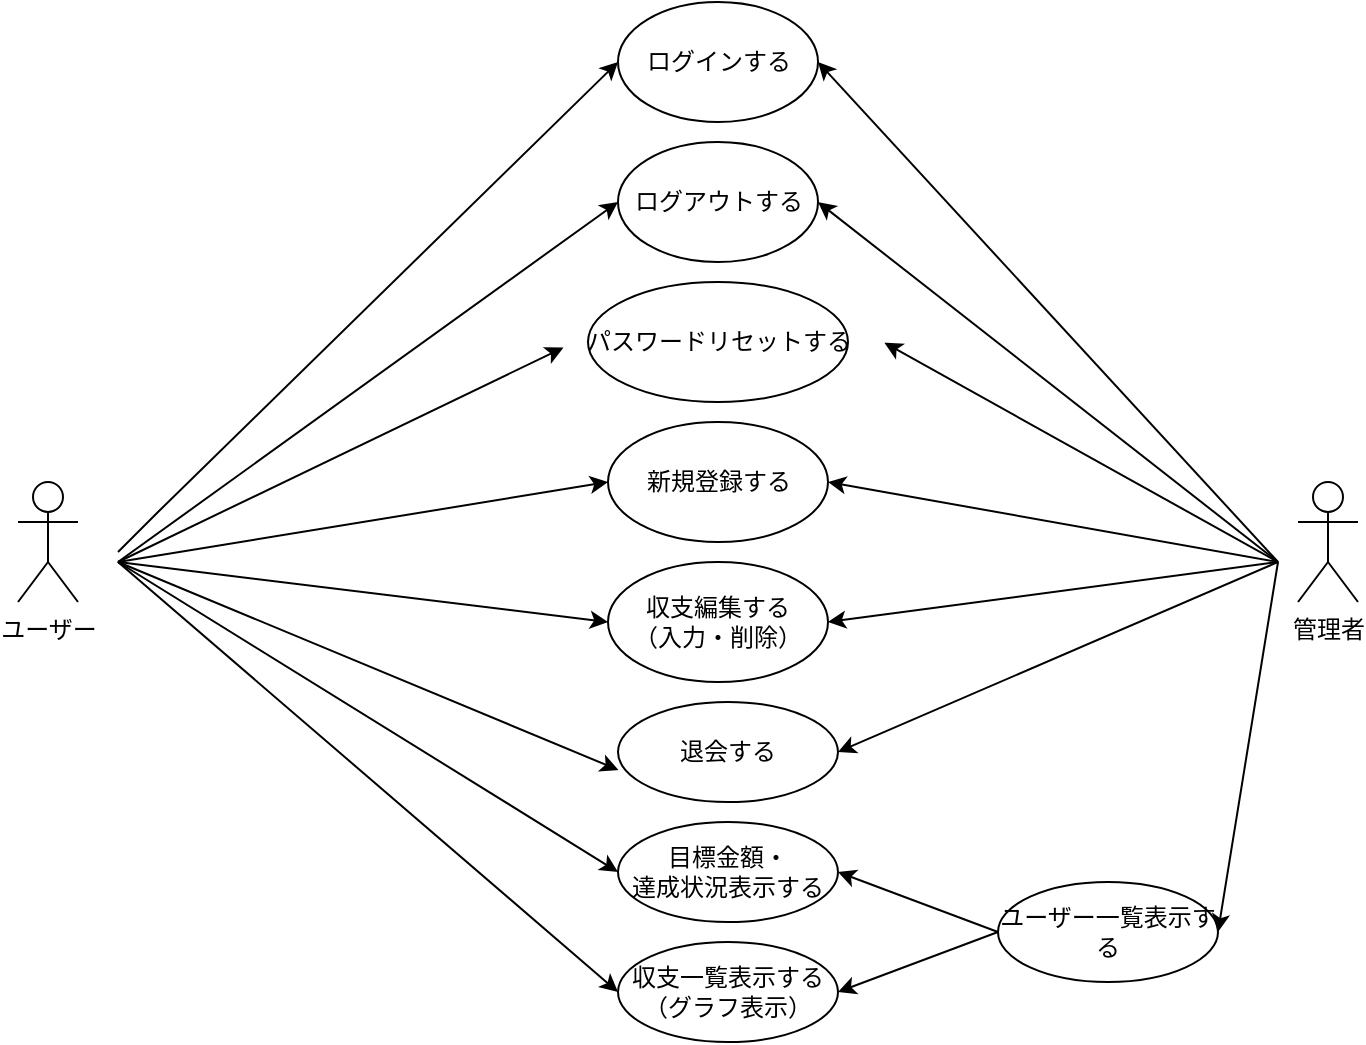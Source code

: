 <mxfile version="27.0.6">
  <diagram name="ページ1" id="awKE1UMGdxs6jAsw6-Rr">
    <mxGraphModel grid="1" page="1" gridSize="10" guides="1" tooltips="1" connect="1" arrows="1" fold="1" pageScale="1" pageWidth="827" pageHeight="1169" math="0" shadow="0">
      <root>
        <mxCell id="0" />
        <mxCell id="1" parent="0" />
        <mxCell id="WoTdFIvGoWuvpCkUA2eD-1" value="ユーザー" style="shape=umlActor;verticalLabelPosition=bottom;verticalAlign=top;html=1;outlineConnect=0;" vertex="1" parent="1">
          <mxGeometry x="50" y="250" width="30" height="60" as="geometry" />
        </mxCell>
        <mxCell id="WoTdFIvGoWuvpCkUA2eD-2" value="管理者" style="shape=umlActor;verticalLabelPosition=bottom;verticalAlign=top;html=1;outlineConnect=0;" vertex="1" parent="1">
          <mxGeometry x="690" y="250" width="30" height="60" as="geometry" />
        </mxCell>
        <mxCell id="WoTdFIvGoWuvpCkUA2eD-3" value="" style="ellipse;whiteSpace=wrap;html=1;" vertex="1" parent="1">
          <mxGeometry x="350" y="10" width="100" height="60" as="geometry" />
        </mxCell>
        <mxCell id="WoTdFIvGoWuvpCkUA2eD-4" value="" style="ellipse;whiteSpace=wrap;html=1;" vertex="1" parent="1">
          <mxGeometry x="350" y="80" width="100" height="60" as="geometry" />
        </mxCell>
        <mxCell id="WoTdFIvGoWuvpCkUA2eD-5" value="" style="ellipse;whiteSpace=wrap;html=1;" vertex="1" parent="1">
          <mxGeometry x="335" y="150" width="130" height="60" as="geometry" />
        </mxCell>
        <mxCell id="WoTdFIvGoWuvpCkUA2eD-6" value="" style="ellipse;whiteSpace=wrap;html=1;" vertex="1" parent="1">
          <mxGeometry x="345" y="220" width="110" height="60" as="geometry" />
        </mxCell>
        <mxCell id="WoTdFIvGoWuvpCkUA2eD-7" value="収支編集する&lt;div&gt;（入力・削除）&lt;/div&gt;" style="ellipse;whiteSpace=wrap;html=1;" vertex="1" parent="1">
          <mxGeometry x="345" y="290" width="110" height="60" as="geometry" />
        </mxCell>
        <mxCell id="WoTdFIvGoWuvpCkUA2eD-8" style="edgeStyle=orthogonalEdgeStyle;rounded=0;orthogonalLoop=1;jettySize=auto;html=1;exitX=0.5;exitY=1;exitDx=0;exitDy=0;" edge="1" parent="1" source="WoTdFIvGoWuvpCkUA2eD-4" target="WoTdFIvGoWuvpCkUA2eD-4">
          <mxGeometry relative="1" as="geometry" />
        </mxCell>
        <mxCell id="XMnFgntaKjzUBgVNBEmI-1" value="ログインする" style="text;html=1;align=center;verticalAlign=middle;resizable=0;points=[];autosize=1;strokeColor=none;fillColor=none;" vertex="1" parent="1">
          <mxGeometry x="350" y="25" width="100" height="30" as="geometry" />
        </mxCell>
        <mxCell id="XMnFgntaKjzUBgVNBEmI-2" value="ログアウトする" style="text;html=1;align=center;verticalAlign=middle;resizable=0;points=[];autosize=1;strokeColor=none;fillColor=none;" vertex="1" parent="1">
          <mxGeometry x="345" y="95" width="110" height="30" as="geometry" />
        </mxCell>
        <mxCell id="XMnFgntaKjzUBgVNBEmI-3" value="新規登録する" style="text;html=1;align=center;verticalAlign=middle;resizable=0;points=[];autosize=1;strokeColor=none;fillColor=none;" vertex="1" parent="1">
          <mxGeometry x="350" y="235" width="100" height="30" as="geometry" />
        </mxCell>
        <mxCell id="XMnFgntaKjzUBgVNBEmI-4" value="パスワードリセットする" style="text;html=1;align=center;verticalAlign=middle;resizable=0;points=[];autosize=1;strokeColor=none;fillColor=none;" vertex="1" parent="1">
          <mxGeometry x="320" y="165" width="160" height="30" as="geometry" />
        </mxCell>
        <mxCell id="umVpwB8pKI1dElh54bwU-1" value="収支一覧表示する&lt;div&gt;（グラフ表示）&lt;/div&gt;" style="ellipse;whiteSpace=wrap;html=1;" vertex="1" parent="1">
          <mxGeometry x="350" y="480" width="110" height="50" as="geometry" />
        </mxCell>
        <mxCell id="umVpwB8pKI1dElh54bwU-2" value="退会する" style="ellipse;whiteSpace=wrap;html=1;" vertex="1" parent="1">
          <mxGeometry x="350" y="360" width="110" height="50" as="geometry" />
        </mxCell>
        <mxCell id="umVpwB8pKI1dElh54bwU-3" value="目標金額・&lt;div&gt;達成状況表示する&lt;/div&gt;" style="ellipse;whiteSpace=wrap;html=1;" vertex="1" parent="1">
          <mxGeometry x="350" y="420" width="110" height="50" as="geometry" />
        </mxCell>
        <mxCell id="umVpwB8pKI1dElh54bwU-4" value="ユーザー一覧表示する" style="ellipse;whiteSpace=wrap;html=1;" vertex="1" parent="1">
          <mxGeometry x="540" y="450" width="110" height="50" as="geometry" />
        </mxCell>
        <mxCell id="umVpwB8pKI1dElh54bwU-5" value="" style="endArrow=classic;html=1;rounded=0;entryX=0;entryY=0.5;entryDx=0;entryDy=0;" edge="1" parent="1" target="WoTdFIvGoWuvpCkUA2eD-3">
          <mxGeometry width="50" height="50" relative="1" as="geometry">
            <mxPoint x="100" y="285" as="sourcePoint" />
            <mxPoint x="150" y="235" as="targetPoint" />
            <Array as="points">
              <mxPoint x="110" y="275" />
              <mxPoint x="120" y="265" />
            </Array>
          </mxGeometry>
        </mxCell>
        <mxCell id="umVpwB8pKI1dElh54bwU-6" value="" style="endArrow=classic;html=1;rounded=0;entryX=0;entryY=0.5;entryDx=0;entryDy=0;" edge="1" parent="1" target="WoTdFIvGoWuvpCkUA2eD-4">
          <mxGeometry width="50" height="50" relative="1" as="geometry">
            <mxPoint x="100" y="290" as="sourcePoint" />
            <mxPoint x="250" y="280" as="targetPoint" />
          </mxGeometry>
        </mxCell>
        <mxCell id="umVpwB8pKI1dElh54bwU-7" value="" style="endArrow=classic;html=1;rounded=0;entryX=0.017;entryY=0.593;entryDx=0;entryDy=0;entryPerimeter=0;" edge="1" parent="1" target="XMnFgntaKjzUBgVNBEmI-4">
          <mxGeometry width="50" height="50" relative="1" as="geometry">
            <mxPoint x="100" y="290" as="sourcePoint" />
            <mxPoint x="320" y="190" as="targetPoint" />
          </mxGeometry>
        </mxCell>
        <mxCell id="umVpwB8pKI1dElh54bwU-8" value="" style="endArrow=classic;html=1;rounded=0;entryX=0;entryY=0.5;entryDx=0;entryDy=0;" edge="1" parent="1" target="WoTdFIvGoWuvpCkUA2eD-6">
          <mxGeometry width="50" height="50" relative="1" as="geometry">
            <mxPoint x="100" y="290" as="sourcePoint" />
            <mxPoint x="250" y="280" as="targetPoint" />
          </mxGeometry>
        </mxCell>
        <mxCell id="umVpwB8pKI1dElh54bwU-10" value="" style="endArrow=classic;html=1;rounded=0;entryX=0;entryY=0.5;entryDx=0;entryDy=0;" edge="1" parent="1" target="WoTdFIvGoWuvpCkUA2eD-7">
          <mxGeometry width="50" height="50" relative="1" as="geometry">
            <mxPoint x="100" y="290" as="sourcePoint" />
            <mxPoint x="250" y="280" as="targetPoint" />
          </mxGeometry>
        </mxCell>
        <mxCell id="umVpwB8pKI1dElh54bwU-11" value="" style="endArrow=classic;html=1;rounded=0;entryX=0;entryY=0.5;entryDx=0;entryDy=0;" edge="1" parent="1" target="umVpwB8pKI1dElh54bwU-1">
          <mxGeometry width="50" height="50" relative="1" as="geometry">
            <mxPoint x="100" y="290" as="sourcePoint" />
            <mxPoint x="250" y="280" as="targetPoint" />
          </mxGeometry>
        </mxCell>
        <mxCell id="umVpwB8pKI1dElh54bwU-12" value="" style="endArrow=classic;html=1;rounded=0;entryX=0;entryY=0.5;entryDx=0;entryDy=0;" edge="1" parent="1" target="umVpwB8pKI1dElh54bwU-3">
          <mxGeometry width="50" height="50" relative="1" as="geometry">
            <mxPoint x="100" y="290" as="sourcePoint" />
            <mxPoint x="250" y="280" as="targetPoint" />
          </mxGeometry>
        </mxCell>
        <mxCell id="umVpwB8pKI1dElh54bwU-13" value="" style="endArrow=classic;html=1;rounded=0;entryX=0.002;entryY=0.68;entryDx=0;entryDy=0;entryPerimeter=0;" edge="1" parent="1" target="umVpwB8pKI1dElh54bwU-2">
          <mxGeometry width="50" height="50" relative="1" as="geometry">
            <mxPoint x="100" y="290" as="sourcePoint" />
            <mxPoint x="250" y="280" as="targetPoint" />
          </mxGeometry>
        </mxCell>
        <mxCell id="umVpwB8pKI1dElh54bwU-14" value="" style="endArrow=classic;html=1;rounded=0;entryX=1;entryY=0.5;entryDx=0;entryDy=0;" edge="1" parent="1" target="WoTdFIvGoWuvpCkUA2eD-3">
          <mxGeometry width="50" height="50" relative="1" as="geometry">
            <mxPoint x="680" y="290" as="sourcePoint" />
            <mxPoint x="250" y="280" as="targetPoint" />
          </mxGeometry>
        </mxCell>
        <mxCell id="umVpwB8pKI1dElh54bwU-15" value="" style="endArrow=classic;html=1;rounded=0;entryX=1;entryY=0.5;entryDx=0;entryDy=0;" edge="1" parent="1" target="WoTdFIvGoWuvpCkUA2eD-4">
          <mxGeometry width="50" height="50" relative="1" as="geometry">
            <mxPoint x="680" y="290" as="sourcePoint" />
            <mxPoint x="250" y="280" as="targetPoint" />
          </mxGeometry>
        </mxCell>
        <mxCell id="umVpwB8pKI1dElh54bwU-16" value="" style="endArrow=classic;html=1;rounded=0;entryX=1.02;entryY=0.513;entryDx=0;entryDy=0;entryPerimeter=0;" edge="1" parent="1" target="XMnFgntaKjzUBgVNBEmI-4">
          <mxGeometry width="50" height="50" relative="1" as="geometry">
            <mxPoint x="680" y="290" as="sourcePoint" />
            <mxPoint x="250" y="280" as="targetPoint" />
          </mxGeometry>
        </mxCell>
        <mxCell id="umVpwB8pKI1dElh54bwU-17" value="" style="endArrow=classic;html=1;rounded=0;entryX=1;entryY=0.5;entryDx=0;entryDy=0;" edge="1" parent="1" target="WoTdFIvGoWuvpCkUA2eD-6">
          <mxGeometry width="50" height="50" relative="1" as="geometry">
            <mxPoint x="680" y="290" as="sourcePoint" />
            <mxPoint x="250" y="280" as="targetPoint" />
          </mxGeometry>
        </mxCell>
        <mxCell id="umVpwB8pKI1dElh54bwU-18" value="" style="endArrow=classic;html=1;rounded=0;entryX=1;entryY=0.5;entryDx=0;entryDy=0;" edge="1" parent="1" target="WoTdFIvGoWuvpCkUA2eD-7">
          <mxGeometry width="50" height="50" relative="1" as="geometry">
            <mxPoint x="680" y="290" as="sourcePoint" />
            <mxPoint x="250" y="280" as="targetPoint" />
          </mxGeometry>
        </mxCell>
        <mxCell id="umVpwB8pKI1dElh54bwU-19" value="" style="endArrow=classic;html=1;rounded=0;entryX=1;entryY=0.5;entryDx=0;entryDy=0;" edge="1" parent="1" target="umVpwB8pKI1dElh54bwU-4">
          <mxGeometry width="50" height="50" relative="1" as="geometry">
            <mxPoint x="680" y="290" as="sourcePoint" />
            <mxPoint x="250" y="280" as="targetPoint" />
          </mxGeometry>
        </mxCell>
        <mxCell id="umVpwB8pKI1dElh54bwU-20" value="" style="endArrow=classic;html=1;rounded=0;exitX=0;exitY=0.5;exitDx=0;exitDy=0;entryX=1;entryY=0.5;entryDx=0;entryDy=0;" edge="1" parent="1" source="umVpwB8pKI1dElh54bwU-4" target="umVpwB8pKI1dElh54bwU-1">
          <mxGeometry width="50" height="50" relative="1" as="geometry">
            <mxPoint x="200" y="330" as="sourcePoint" />
            <mxPoint x="250" y="280" as="targetPoint" />
          </mxGeometry>
        </mxCell>
        <mxCell id="umVpwB8pKI1dElh54bwU-21" value="" style="endArrow=classic;html=1;rounded=0;exitX=0;exitY=0.5;exitDx=0;exitDy=0;entryX=1;entryY=0.5;entryDx=0;entryDy=0;" edge="1" parent="1" source="umVpwB8pKI1dElh54bwU-4" target="umVpwB8pKI1dElh54bwU-3">
          <mxGeometry width="50" height="50" relative="1" as="geometry">
            <mxPoint x="200" y="330" as="sourcePoint" />
            <mxPoint x="250" y="280" as="targetPoint" />
          </mxGeometry>
        </mxCell>
        <mxCell id="umVpwB8pKI1dElh54bwU-22" value="" style="endArrow=classic;html=1;rounded=0;entryX=1;entryY=0.5;entryDx=0;entryDy=0;" edge="1" parent="1" target="umVpwB8pKI1dElh54bwU-2">
          <mxGeometry width="50" height="50" relative="1" as="geometry">
            <mxPoint x="680" y="290" as="sourcePoint" />
            <mxPoint x="250" y="280" as="targetPoint" />
          </mxGeometry>
        </mxCell>
      </root>
    </mxGraphModel>
  </diagram>
</mxfile>
